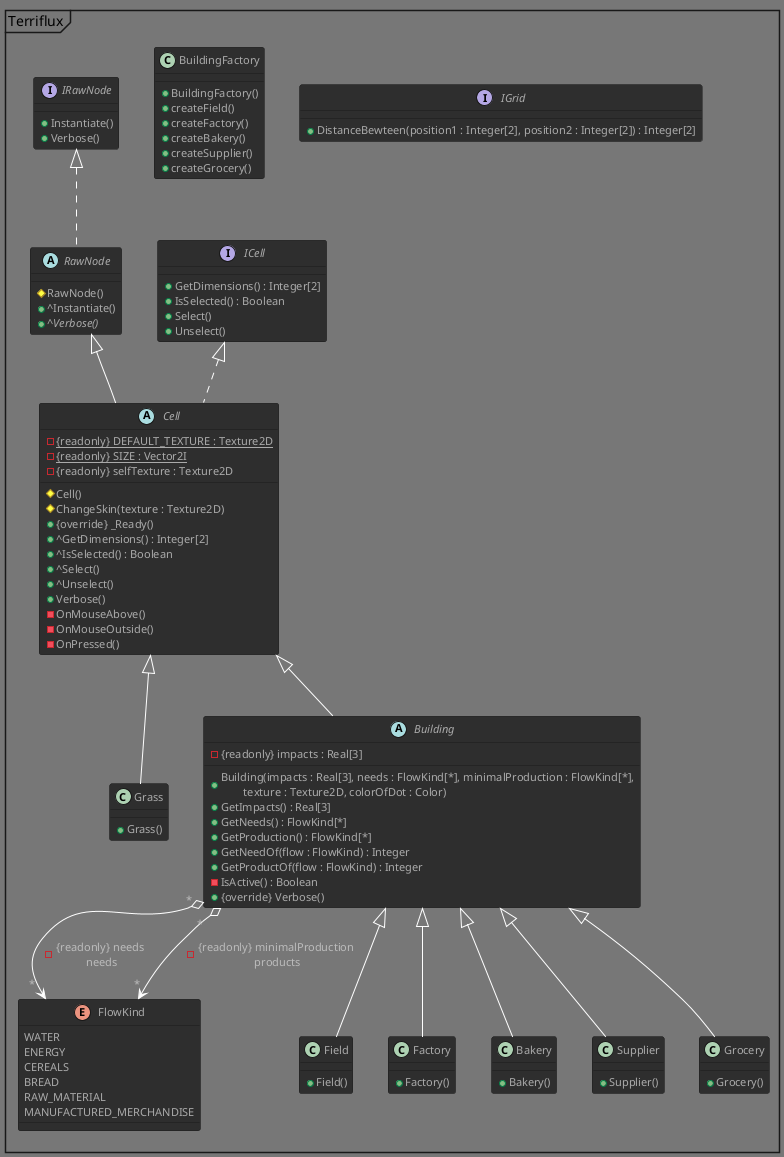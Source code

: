 @startuml
!theme reddress-darkgreen

mainframe Terriflux

/' GENERAL '/
interface IRawNode  /' Any node of our own creation '/
{
    + Instantiate() /' substitutes GD.Load '/
    + Verbose()
}
abstract RawNode implements IRawNode /' extends Godot.Node '/
{
    # RawNode() /' this.Name = this.getClass().ToString() '/ 
    + ^Instantiate() /' (IRawNode) GD.Load<PackedScene>(chemin_vers_noeud + noeud.Name) '/
    + ^{abstract} Verbose()
}

/' CELLS '/
interface ICell 
{
    + GetDimensions() : Integer[2] /' VectorI(x, y) '/
    + IsSelected() : Boolean
    + Select()
    + Unselect() /' TODO - actuel ResetTexture '/
}
abstract Cell extends RawNode implements ICell
{
    - {static} {readonly} DEFAULT_TEXTURE : Texture2D
    - {static} {readonly} SIZE : Vector2I 
    - {readonly} selfTexture : Texture2D
    # Cell()
    # ChangeSkin(texture : Texture2D)
    + {override} _Ready() /' ChangeSkin() '/
    + ^GetDimensions() : Integer[2] 
    + ^IsSelected() : Boolean
    + ^Select()
    + ^Unselect() 
    + Verbose()
    - OnMouseAbove()
    - OnMouseOutside()
    - OnPressed()
}
class Grass extends Cell
{
    + Grass() 
}
abstract Building extends Cell
{
    - {readonly} impacts : Real[3]
    + Building(impacts : Real[3], needs : FlowKind[*], minimalProduction : FlowKind[*],\n\ttexture : Texture2D, colorOfDot : Color)
    + GetImpacts() : Real[3]
    + GetNeeds() : FlowKind[*]
    + GetProduction() : FlowKind[*]     /' minimal product '/
    + GetNeedOf(flow : FlowKind) : Integer
    + GetProductOf(flow : FlowKind) : Integer        /' minimal product '/
    - IsActive() : Boolean /' will produce sth this turn '/
    + {override} Verbose()
}
/' needs & minimalProduction = (FlowKind, Integer)[*] '/
Building" * " o--> " * "FlowKind : - {readonly} needs \n needs      
Building" * " o--> " * "FlowKind : - {readonly} minimalProduction \n products
enum FlowKind
{
    WATER
    ENERGY
    CEREALS
    BREAD
    RAW_MATERIAL
    MANUFACTURED_MERCHANDISE
}
class Field extends Building
{
    + Field()       /' 1.5, 4.0, -2.0; WATER,1 ; CEREALS,2 ; #Ce517b '/
}
class Factory extends Building
{
    + Factory()    /' 8.5, -23.0, -11.8 ; WATER,3, ENERGY,7, RAW_MATERIAL,4 ; MANUFACTURED_MERCHANDISE,5 ; #Ce7651 '/
}
class Bakery extends Building
{
    + Bakery()      /' 3.0, -1.0, -4.0 ; WATER,2, ENERGY,1, CEREALS,2 ; BREAD,3 ; #Ceb851 '/
}
class Supplier extends Building
{
    + Supplier()        /' 2.5, -2.0, -5.0 ; ; WATER,5, ENERGY,6 ; #51ce60 '/
}
class Grocery extends Building
{
    + Grocery()         /' 15.0, -2.5, -2.5 ; MANUFACTURED_MERCHANDISE,3, ENERGY,1 ; #51ceb4 '/
}
class BuildingFactory
{
    + BuildingFactory()
    + createField()
    + createFactory()
    + createBakery()
    + createSupplier()
    + createGrocery()
}

interface IGrid
{
    + DistanceBewteen(position1 : Integer[2], position2 : Integer[2]) : Integer[2] /' Tuple<int, int> '/
}



@enduml
